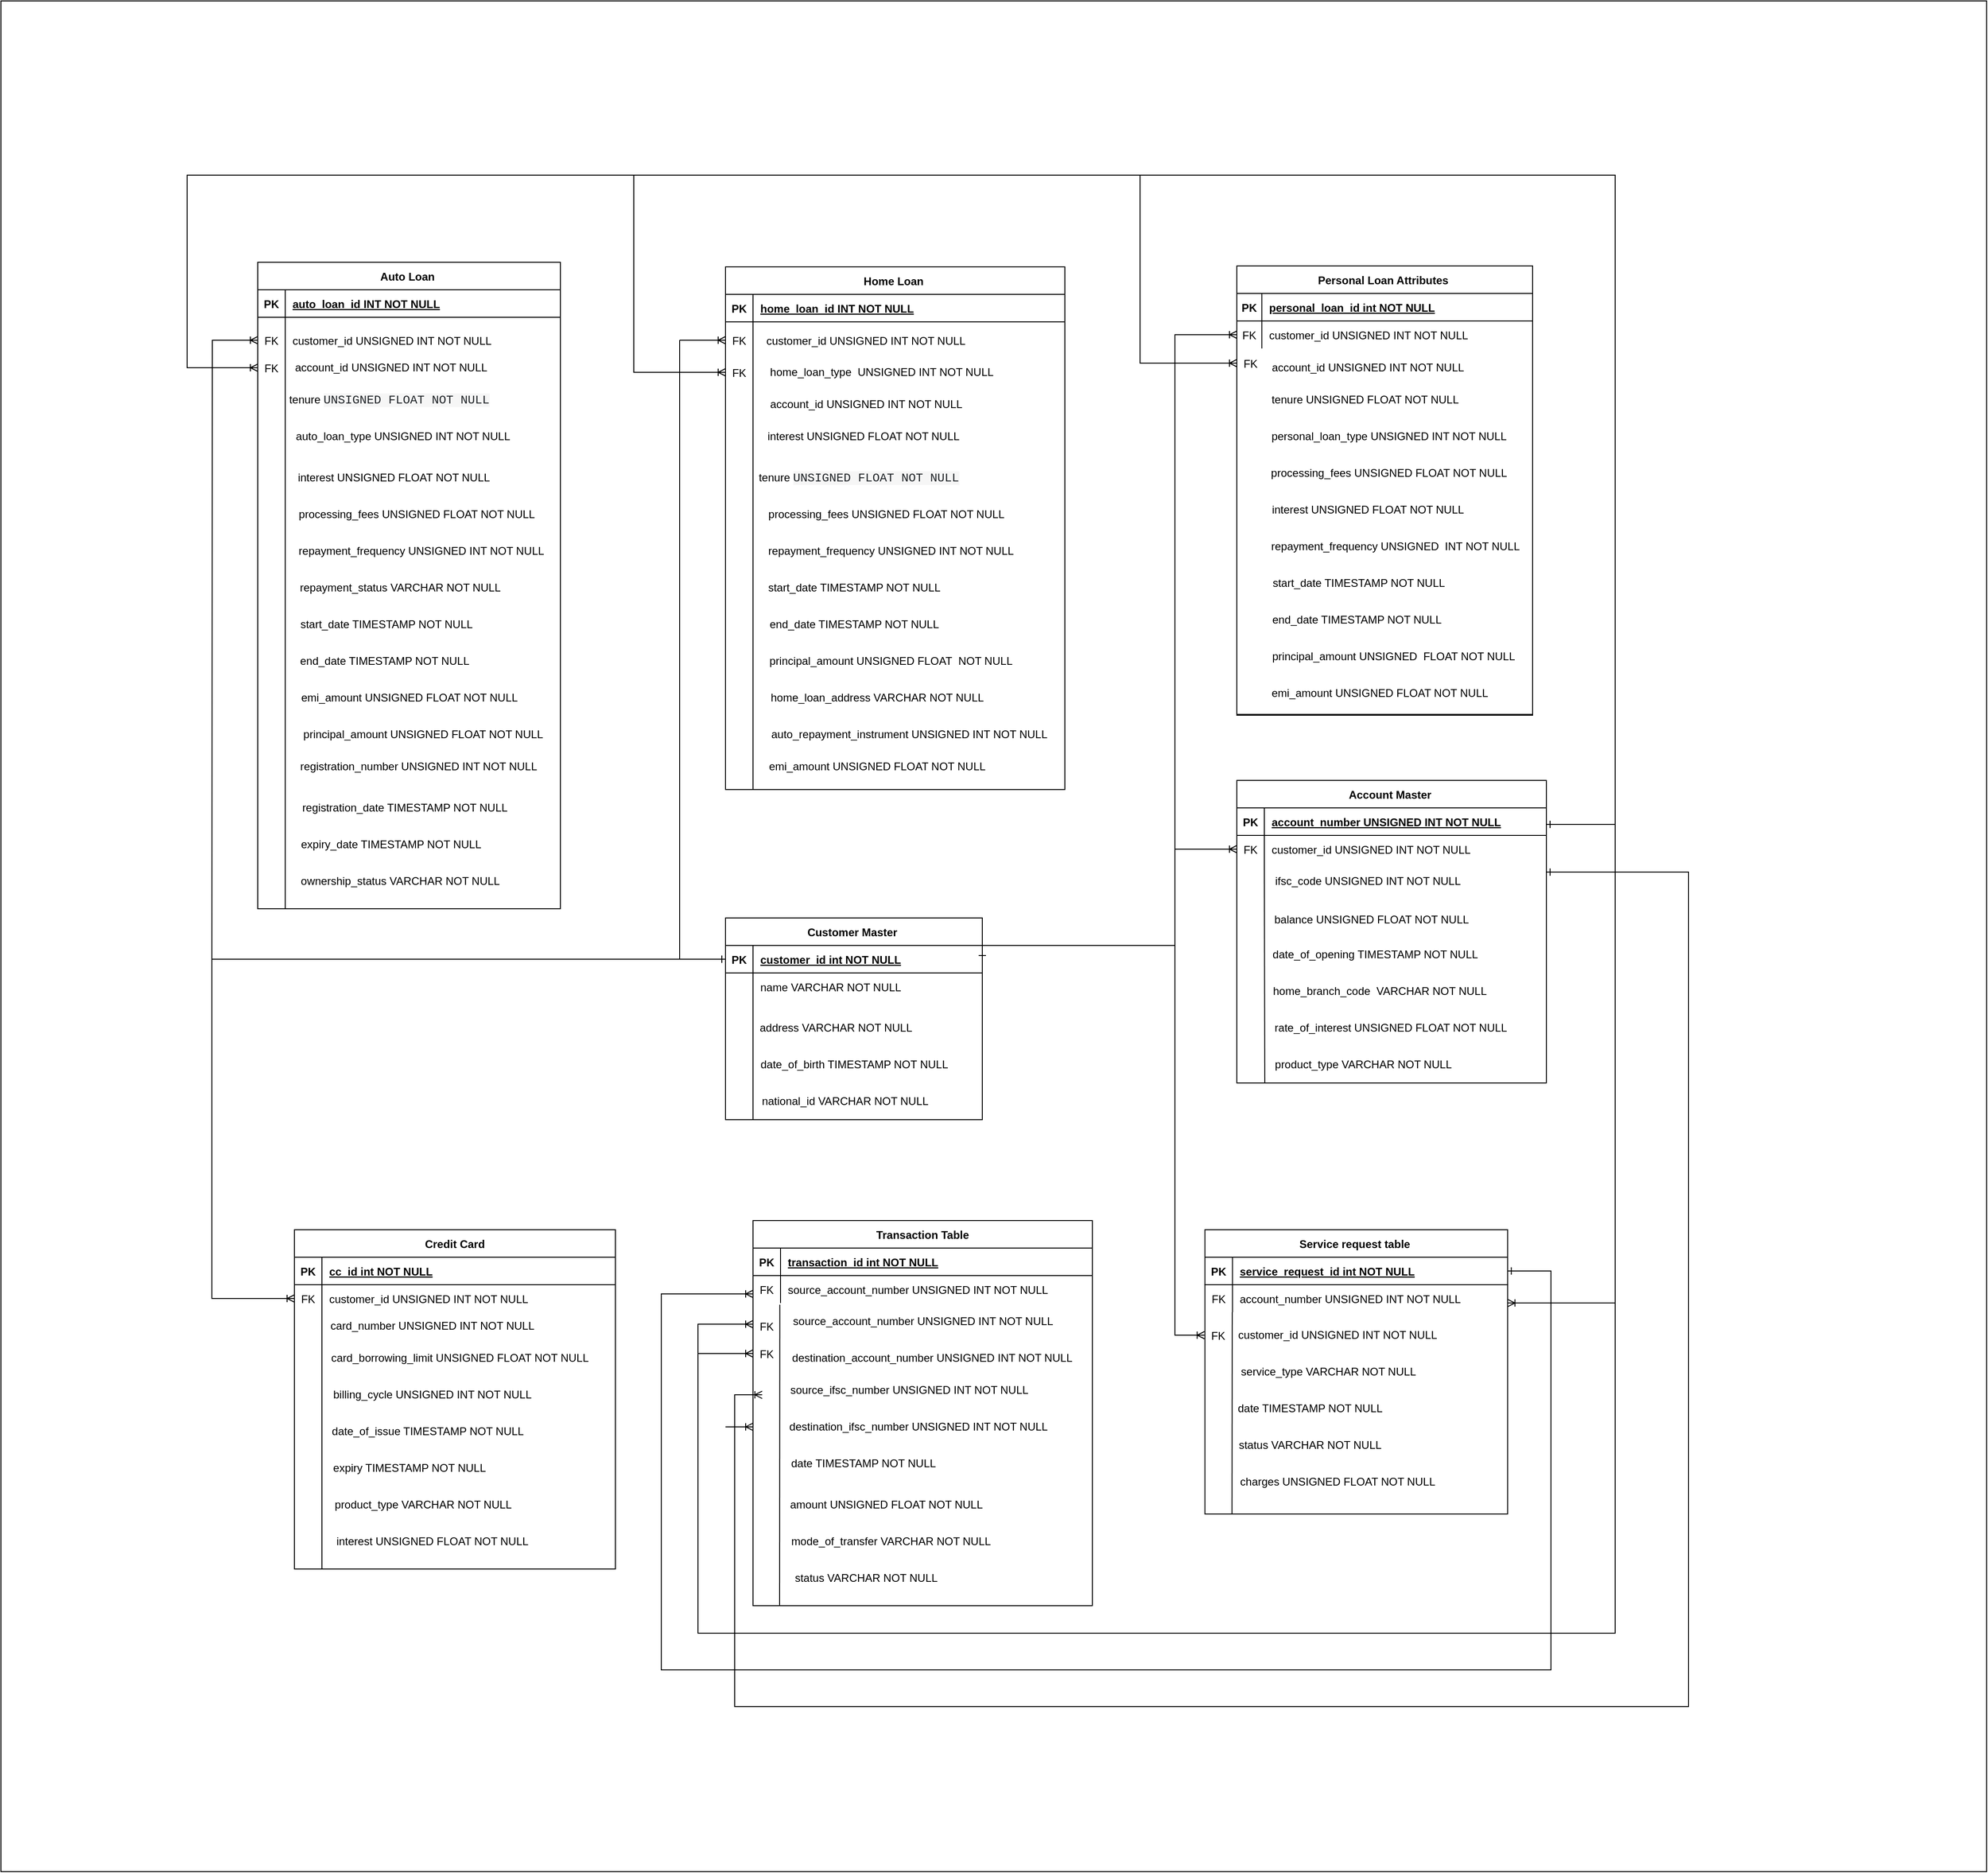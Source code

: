 <mxfile version="20.0.1" type="device" pages="2"><diagram id="R2lEEEUBdFMjLlhIrx00" name="Page-1"><mxGraphModel dx="3457" dy="2553" grid="1" gridSize="5" guides="1" tooltips="1" connect="1" arrows="1" fold="1" page="1" pageScale="1" pageWidth="850" pageHeight="1100" math="0" shadow="0" extFonts="Permanent Marker^https://fonts.googleapis.com/css?family=Permanent+Marker"><root><mxCell id="0"/><mxCell id="1" parent="0"/><mxCell id="hAR_78xMUXEJW-ynJONH-49" value="" style="rounded=0;whiteSpace=wrap;html=1;" vertex="1" parent="1"><mxGeometry x="-830" y="-700" width="2165" height="2040" as="geometry"/></mxCell><mxCell id="hAR_78xMUXEJW-ynJONH-31" value="" style="rounded=0;whiteSpace=wrap;html=1;" vertex="1" parent="1"><mxGeometry x="-510" y="640" width="350" height="370" as="geometry"/></mxCell><mxCell id="hAR_78xMUXEJW-ynJONH-23" value="" style="rounded=0;whiteSpace=wrap;html=1;" vertex="1" parent="1"><mxGeometry x="517.5" y="-410" width="322.5" height="488" as="geometry"/></mxCell><mxCell id="hAR_78xMUXEJW-ynJONH-7" value="" style="rounded=0;whiteSpace=wrap;html=1;" vertex="1" parent="1"><mxGeometry x="-40" y="-410" width="370" height="570" as="geometry"/></mxCell><mxCell id="hAR_78xMUXEJW-ynJONH-5" value="" style="rounded=0;whiteSpace=wrap;html=1;" vertex="1" parent="1"><mxGeometry x="-550" y="-415" width="330" height="705" as="geometry"/></mxCell><mxCell id="C-vyLk0tnHw3VtMMgP7b-23" value="Customer Master " style="shape=table;startSize=30;container=1;collapsible=1;childLayout=tableLayout;fixedRows=1;rowLines=0;fontStyle=1;align=center;resizeLast=1;" parent="1" vertex="1"><mxGeometry x="-40" y="300" width="280" height="220" as="geometry"/></mxCell><mxCell id="C-vyLk0tnHw3VtMMgP7b-24" value="" style="shape=partialRectangle;collapsible=0;dropTarget=0;pointerEvents=0;fillColor=none;points=[[0,0.5],[1,0.5]];portConstraint=eastwest;top=0;left=0;right=0;bottom=1;" parent="C-vyLk0tnHw3VtMMgP7b-23" vertex="1"><mxGeometry y="30" width="280" height="30" as="geometry"/></mxCell><mxCell id="C-vyLk0tnHw3VtMMgP7b-25" value="PK" style="shape=partialRectangle;overflow=hidden;connectable=0;fillColor=none;top=0;left=0;bottom=0;right=0;fontStyle=1;" parent="C-vyLk0tnHw3VtMMgP7b-24" vertex="1"><mxGeometry width="30" height="30" as="geometry"><mxRectangle width="30" height="30" as="alternateBounds"/></mxGeometry></mxCell><mxCell id="C-vyLk0tnHw3VtMMgP7b-26" value="customer_id int NOT NULL " style="shape=partialRectangle;overflow=hidden;connectable=0;fillColor=none;top=0;left=0;bottom=0;right=0;align=left;spacingLeft=6;fontStyle=5;" parent="C-vyLk0tnHw3VtMMgP7b-24" vertex="1"><mxGeometry x="30" width="250" height="30" as="geometry"><mxRectangle width="250" height="30" as="alternateBounds"/></mxGeometry></mxCell><mxCell id="C-vyLk0tnHw3VtMMgP7b-27" value="" style="shape=partialRectangle;collapsible=0;dropTarget=0;pointerEvents=0;fillColor=none;points=[[0,0.5],[1,0.5]];portConstraint=eastwest;top=0;left=0;right=0;bottom=0;" parent="C-vyLk0tnHw3VtMMgP7b-23" vertex="1"><mxGeometry y="60" width="280" height="30" as="geometry"/></mxCell><mxCell id="C-vyLk0tnHw3VtMMgP7b-28" value="" style="shape=partialRectangle;overflow=hidden;connectable=0;fillColor=none;top=0;left=0;bottom=0;right=0;" parent="C-vyLk0tnHw3VtMMgP7b-27" vertex="1"><mxGeometry width="30" height="30" as="geometry"><mxRectangle width="30" height="30" as="alternateBounds"/></mxGeometry></mxCell><mxCell id="C-vyLk0tnHw3VtMMgP7b-29" value="name VARCHAR NOT NULL" style="shape=partialRectangle;overflow=hidden;connectable=0;fillColor=none;top=0;left=0;bottom=0;right=0;align=left;spacingLeft=6;" parent="C-vyLk0tnHw3VtMMgP7b-27" vertex="1"><mxGeometry x="30" width="250" height="30" as="geometry"><mxRectangle width="250" height="30" as="alternateBounds"/></mxGeometry></mxCell><mxCell id="492g8BKkPtvOJjONw7DT-3" value="address VARCHAR NOT NULL" style="text;html=1;align=center;verticalAlign=middle;resizable=0;points=[];autosize=1;strokeColor=none;fillColor=none;" parent="1" vertex="1"><mxGeometry x="-10" y="410" width="180" height="20" as="geometry"/></mxCell><mxCell id="492g8BKkPtvOJjONw7DT-4" value="date_of_birth TIMESTAMP NOT NULL" style="text;html=1;align=center;verticalAlign=middle;resizable=0;points=[];autosize=1;strokeColor=none;fillColor=none;" parent="1" vertex="1"><mxGeometry x="-10" y="450" width="220" height="20" as="geometry"/></mxCell><mxCell id="492g8BKkPtvOJjONw7DT-5" value="national_id VARCHAR NOT NULL" style="text;html=1;align=center;verticalAlign=middle;resizable=0;points=[];autosize=1;strokeColor=none;fillColor=none;" parent="1" vertex="1"><mxGeometry x="-10" y="490" width="200" height="20" as="geometry"/></mxCell><mxCell id="492g8BKkPtvOJjONw7DT-16" value="Personal Loan Attributes " style="shape=table;startSize=30;container=1;collapsible=1;childLayout=tableLayout;fixedRows=1;rowLines=0;fontStyle=1;align=center;resizeLast=1;" parent="1" vertex="1"><mxGeometry x="517.5" y="-411" width="322.5" height="490" as="geometry"/></mxCell><mxCell id="492g8BKkPtvOJjONw7DT-17" value="" style="shape=partialRectangle;collapsible=0;dropTarget=0;pointerEvents=0;fillColor=none;points=[[0,0.5],[1,0.5]];portConstraint=eastwest;top=0;left=0;right=0;bottom=1;" parent="492g8BKkPtvOJjONw7DT-16" vertex="1"><mxGeometry y="30" width="322.5" height="30" as="geometry"/></mxCell><mxCell id="492g8BKkPtvOJjONw7DT-18" value="PK" style="shape=partialRectangle;overflow=hidden;connectable=0;fillColor=none;top=0;left=0;bottom=0;right=0;fontStyle=1;" parent="492g8BKkPtvOJjONw7DT-17" vertex="1"><mxGeometry width="27.25" height="30" as="geometry"><mxRectangle width="27.25" height="30" as="alternateBounds"/></mxGeometry></mxCell><mxCell id="492g8BKkPtvOJjONw7DT-19" value="personal_loan_id int NOT NULL " style="shape=partialRectangle;overflow=hidden;connectable=0;fillColor=none;top=0;left=0;bottom=0;right=0;align=left;spacingLeft=6;fontStyle=5;" parent="492g8BKkPtvOJjONw7DT-17" vertex="1"><mxGeometry x="27.25" width="295.25" height="30" as="geometry"><mxRectangle width="295.25" height="30" as="alternateBounds"/></mxGeometry></mxCell><mxCell id="492g8BKkPtvOJjONw7DT-20" value="" style="shape=partialRectangle;collapsible=0;dropTarget=0;pointerEvents=0;fillColor=none;points=[[0,0.5],[1,0.5]];portConstraint=eastwest;top=0;left=0;right=0;bottom=0;" parent="492g8BKkPtvOJjONw7DT-16" vertex="1"><mxGeometry y="60" width="322.5" height="30" as="geometry"/></mxCell><mxCell id="492g8BKkPtvOJjONw7DT-21" value="FK" style="shape=partialRectangle;overflow=hidden;connectable=0;fillColor=none;top=0;left=0;bottom=0;right=0;" parent="492g8BKkPtvOJjONw7DT-20" vertex="1"><mxGeometry width="27.25" height="30" as="geometry"><mxRectangle width="27.25" height="30" as="alternateBounds"/></mxGeometry></mxCell><mxCell id="492g8BKkPtvOJjONw7DT-22" value="customer_id UNSIGNED INT NOT NULL" style="shape=partialRectangle;overflow=hidden;connectable=0;fillColor=none;top=0;left=0;bottom=0;right=0;align=left;spacingLeft=6;" parent="492g8BKkPtvOJjONw7DT-20" vertex="1"><mxGeometry x="27.25" width="295.25" height="30" as="geometry"><mxRectangle width="295.25" height="30" as="alternateBounds"/></mxGeometry></mxCell><mxCell id="492g8BKkPtvOJjONw7DT-23" value="account_id UNSIGNED INT NOT NULL" style="text;html=1;align=center;verticalAlign=middle;resizable=0;points=[];autosize=1;strokeColor=none;fillColor=none;" parent="1" vertex="1"><mxGeometry x="547.5" y="-310" width="225" height="20" as="geometry"/></mxCell><mxCell id="492g8BKkPtvOJjONw7DT-25" value="interest UNSIGNED FLOAT NOT NULL" style="text;html=1;align=center;verticalAlign=middle;resizable=0;points=[];autosize=1;strokeColor=none;fillColor=none;" parent="1" vertex="1"><mxGeometry x="550" y="-155" width="220" height="20" as="geometry"/></mxCell><mxCell id="492g8BKkPtvOJjONw7DT-26" value="FK" style="shape=partialRectangle;overflow=hidden;connectable=0;fillColor=none;top=0;left=0;bottom=0;right=0;" parent="1" vertex="1"><mxGeometry x="517.5" y="-320" width="30" height="30" as="geometry"><mxRectangle width="30" height="30" as="alternateBounds"/></mxGeometry></mxCell><mxCell id="492g8BKkPtvOJjONw7DT-28" value="personal_loan_type UNSIGNED INT NOT NULL" style="text;html=1;align=center;verticalAlign=middle;resizable=0;points=[];autosize=1;strokeColor=none;fillColor=none;" parent="1" vertex="1"><mxGeometry x="547.5" y="-235" width="270" height="20" as="geometry"/></mxCell><mxCell id="492g8BKkPtvOJjONw7DT-30" value="tenure UNSIGNED FLOAT NOT NULL" style="text;html=1;align=center;verticalAlign=middle;resizable=0;points=[];autosize=1;strokeColor=none;fillColor=none;" parent="1" vertex="1"><mxGeometry x="546.5" y="-275" width="220" height="20" as="geometry"/></mxCell><mxCell id="492g8BKkPtvOJjONw7DT-31" value="processing_fees UNSIGNED FLOAT NOT NULL" style="text;html=1;align=center;verticalAlign=middle;resizable=0;points=[];autosize=1;strokeColor=none;fillColor=none;" parent="1" vertex="1"><mxGeometry x="547.5" y="-195" width="270" height="20" as="geometry"/></mxCell><mxCell id="492g8BKkPtvOJjONw7DT-32" value="repayment_frequency UNSIGNED&amp;nbsp; INT NOT NULL" style="text;html=1;align=center;verticalAlign=middle;resizable=0;points=[];autosize=1;strokeColor=none;fillColor=none;" parent="1" vertex="1"><mxGeometry x="547.5" y="-115" width="285" height="20" as="geometry"/></mxCell><mxCell id="492g8BKkPtvOJjONw7DT-33" value="start_date TIMESTAMP NOT NULL" style="text;html=1;align=center;verticalAlign=middle;resizable=0;points=[];autosize=1;strokeColor=none;fillColor=none;" parent="1" vertex="1"><mxGeometry x="550" y="-75" width="200" height="20" as="geometry"/></mxCell><mxCell id="492g8BKkPtvOJjONw7DT-34" value="end_date TIMESTAMP NOT NULL" style="text;html=1;align=center;verticalAlign=middle;resizable=0;points=[];autosize=1;strokeColor=none;fillColor=none;" parent="1" vertex="1"><mxGeometry x="547.5" y="-35" width="200" height="20" as="geometry"/></mxCell><mxCell id="492g8BKkPtvOJjONw7DT-35" value="principal_amount UNSIGNED&amp;nbsp; FLOAT NOT NULL" style="text;html=1;align=center;verticalAlign=middle;resizable=0;points=[];autosize=1;strokeColor=none;fillColor=none;" parent="1" vertex="1"><mxGeometry x="547.5" y="5" width="280" height="20" as="geometry"/></mxCell><mxCell id="492g8BKkPtvOJjONw7DT-36" value="emi_amount UNSIGNED FLOAT NOT NULL" style="text;html=1;align=center;verticalAlign=middle;resizable=0;points=[];autosize=1;strokeColor=none;fillColor=none;" parent="1" vertex="1"><mxGeometry x="547.5" y="45" width="250" height="20" as="geometry"/></mxCell><mxCell id="492g8BKkPtvOJjONw7DT-37" value="Home Loan " style="shape=table;startSize=30;container=1;collapsible=1;childLayout=tableLayout;fixedRows=1;rowLines=0;fontStyle=1;align=center;resizeLast=1;" parent="1" vertex="1"><mxGeometry x="-40" y="-410" width="370" height="570" as="geometry"/></mxCell><mxCell id="492g8BKkPtvOJjONw7DT-38" value="" style="shape=partialRectangle;collapsible=0;dropTarget=0;pointerEvents=0;fillColor=none;points=[[0,0.5],[1,0.5]];portConstraint=eastwest;top=0;left=0;right=0;bottom=1;" parent="492g8BKkPtvOJjONw7DT-37" vertex="1"><mxGeometry y="30" width="370" height="30" as="geometry"/></mxCell><mxCell id="492g8BKkPtvOJjONw7DT-39" value="PK" style="shape=partialRectangle;overflow=hidden;connectable=0;fillColor=none;top=0;left=0;bottom=0;right=0;fontStyle=1;" parent="492g8BKkPtvOJjONw7DT-38" vertex="1"><mxGeometry width="30" height="30" as="geometry"><mxRectangle width="30" height="30" as="alternateBounds"/></mxGeometry></mxCell><mxCell id="492g8BKkPtvOJjONw7DT-40" value="home_loan_id INT NOT NULL" style="shape=partialRectangle;overflow=hidden;connectable=0;fillColor=none;top=0;left=0;bottom=0;right=0;align=left;spacingLeft=6;fontStyle=5;" parent="492g8BKkPtvOJjONw7DT-38" vertex="1"><mxGeometry x="30" width="340" height="30" as="geometry"><mxRectangle width="340" height="30" as="alternateBounds"/></mxGeometry></mxCell><mxCell id="492g8BKkPtvOJjONw7DT-41" value="" style="shape=partialRectangle;collapsible=0;dropTarget=0;pointerEvents=0;fillColor=none;points=[[0,0.5],[1,0.5]];portConstraint=eastwest;top=0;left=0;right=0;bottom=0;" parent="492g8BKkPtvOJjONw7DT-37" vertex="1"><mxGeometry y="60" width="370" height="40" as="geometry"/></mxCell><mxCell id="492g8BKkPtvOJjONw7DT-42" value="FK" style="shape=partialRectangle;overflow=hidden;connectable=0;fillColor=none;top=0;left=0;bottom=0;right=0;" parent="492g8BKkPtvOJjONw7DT-41" vertex="1"><mxGeometry width="30" height="40" as="geometry"><mxRectangle width="30" height="40" as="alternateBounds"/></mxGeometry></mxCell><mxCell id="492g8BKkPtvOJjONw7DT-43" value="  customer_id UNSIGNED INT NOT NULL" style="shape=partialRectangle;overflow=hidden;connectable=0;fillColor=none;top=0;left=0;bottom=0;right=0;align=left;spacingLeft=6;" parent="492g8BKkPtvOJjONw7DT-41" vertex="1"><mxGeometry x="30" width="340" height="40" as="geometry"><mxRectangle width="340" height="40" as="alternateBounds"/></mxGeometry></mxCell><mxCell id="492g8BKkPtvOJjONw7DT-44" value="account_id UNSIGNED INT NOT NULL" style="text;html=1;align=center;verticalAlign=middle;resizable=0;points=[];autosize=1;strokeColor=none;fillColor=none;" parent="1" vertex="1"><mxGeometry y="-270" width="225" height="20" as="geometry"/></mxCell><mxCell id="492g8BKkPtvOJjONw7DT-45" value="interest UNSIGNED FLOAT NOT NULL" style="text;html=1;align=center;verticalAlign=middle;resizable=0;points=[];autosize=1;strokeColor=none;fillColor=none;" parent="1" vertex="1"><mxGeometry y="-235" width="220" height="20" as="geometry"/></mxCell><mxCell id="492g8BKkPtvOJjONw7DT-46" value="FK" style="shape=partialRectangle;overflow=hidden;connectable=0;fillColor=none;top=0;left=0;bottom=0;right=0;" parent="1" vertex="1"><mxGeometry x="-40" y="-310" width="30" height="30" as="geometry"><mxRectangle width="30" height="30" as="alternateBounds"/></mxGeometry></mxCell><mxCell id="492g8BKkPtvOJjONw7DT-47" value="home_loan_type&amp;nbsp; UNSIGNED INT NOT NULL" style="text;html=1;align=center;verticalAlign=middle;resizable=0;points=[];autosize=1;strokeColor=none;fillColor=none;" parent="1" vertex="1"><mxGeometry y="-305" width="260" height="20" as="geometry"/></mxCell><mxCell id="492g8BKkPtvOJjONw7DT-48" value="tenure&amp;nbsp;&lt;span style=&quot;background-color: rgb(246, 246, 246); color: rgb(33, 37, 41); font-family: SFMono-Regular, Menlo, Monaco, Consolas, &amp;quot;Liberation Mono&amp;quot;, &amp;quot;Courier New&amp;quot;, monospace; font-size: 13.125px; text-align: left;&quot;&gt;UNSIGNED FLOAT NOT NULL&lt;/span&gt;" style="text;html=1;align=center;verticalAlign=middle;resizable=0;points=[];autosize=1;strokeColor=none;fillColor=none;" parent="1" vertex="1"><mxGeometry x="-5" y="-190" width="220" height="20" as="geometry"/></mxCell><mxCell id="492g8BKkPtvOJjONw7DT-49" value="processing_fees UNSIGNED FLOAT NOT NULL" style="text;html=1;align=center;verticalAlign=middle;resizable=0;points=[];autosize=1;strokeColor=none;fillColor=none;" parent="1" vertex="1"><mxGeometry y="-150" width="270" height="20" as="geometry"/></mxCell><mxCell id="492g8BKkPtvOJjONw7DT-50" value="repayment_frequency UNSIGNED INT NOT NULL" style="text;html=1;align=center;verticalAlign=middle;resizable=0;points=[];autosize=1;strokeColor=none;fillColor=none;" parent="1" vertex="1"><mxGeometry y="-110" width="280" height="20" as="geometry"/></mxCell><mxCell id="492g8BKkPtvOJjONw7DT-59" value="start_date TIMESTAMP NOT NULL" style="text;html=1;align=center;verticalAlign=middle;resizable=0;points=[];autosize=1;strokeColor=none;fillColor=none;" parent="1" vertex="1"><mxGeometry y="-70" width="200" height="20" as="geometry"/></mxCell><mxCell id="492g8BKkPtvOJjONw7DT-60" value="end_date TIMESTAMP NOT NULL" style="text;html=1;align=center;verticalAlign=middle;resizable=0;points=[];autosize=1;strokeColor=none;fillColor=none;" parent="1" vertex="1"><mxGeometry y="-30" width="200" height="20" as="geometry"/></mxCell><mxCell id="492g8BKkPtvOJjONw7DT-61" value="principal_amount UNSIGNED FLOAT&amp;nbsp; NOT NULL" style="text;html=1;align=center;verticalAlign=middle;resizable=0;points=[];autosize=1;strokeColor=none;fillColor=none;" parent="1" vertex="1"><mxGeometry y="10" width="280" height="20" as="geometry"/></mxCell><mxCell id="492g8BKkPtvOJjONw7DT-62" value="home_loan_address VARCHAR NOT NULL" style="text;html=1;align=center;verticalAlign=middle;resizable=0;points=[];autosize=1;strokeColor=none;fillColor=none;" parent="1" vertex="1"><mxGeometry y="50" width="250" height="20" as="geometry"/></mxCell><mxCell id="492g8BKkPtvOJjONw7DT-65" value="auto_repayment_instrument UNSIGNED INT NOT NULL" style="text;html=1;align=center;verticalAlign=middle;resizable=0;points=[];autosize=1;strokeColor=none;fillColor=none;" parent="1" vertex="1"><mxGeometry y="90" width="320" height="20" as="geometry"/></mxCell><mxCell id="492g8BKkPtvOJjONw7DT-66" value="emi_amount UNSIGNED FLOAT NOT NULL" style="text;html=1;align=center;verticalAlign=middle;resizable=0;points=[];autosize=1;strokeColor=none;fillColor=none;" parent="1" vertex="1"><mxGeometry y="125" width="250" height="20" as="geometry"/></mxCell><mxCell id="492g8BKkPtvOJjONw7DT-73" value="Auto Loan " style="shape=table;startSize=30;container=1;collapsible=1;childLayout=tableLayout;fixedRows=1;rowLines=0;fontStyle=1;align=center;resizeLast=1;" parent="1" vertex="1"><mxGeometry x="-550" y="-415" width="330" height="705" as="geometry"/></mxCell><mxCell id="492g8BKkPtvOJjONw7DT-74" value="" style="shape=partialRectangle;collapsible=0;dropTarget=0;pointerEvents=0;fillColor=none;points=[[0,0.5],[1,0.5]];portConstraint=eastwest;top=0;left=0;right=0;bottom=1;" parent="492g8BKkPtvOJjONw7DT-73" vertex="1"><mxGeometry y="30" width="330" height="30" as="geometry"/></mxCell><mxCell id="492g8BKkPtvOJjONw7DT-75" value="PK" style="shape=partialRectangle;overflow=hidden;connectable=0;fillColor=none;top=0;left=0;bottom=0;right=0;fontStyle=1;" parent="492g8BKkPtvOJjONw7DT-74" vertex="1"><mxGeometry width="30" height="30" as="geometry"><mxRectangle width="30" height="30" as="alternateBounds"/></mxGeometry></mxCell><mxCell id="492g8BKkPtvOJjONw7DT-76" value="auto_loan_id INT NOT NULL" style="shape=partialRectangle;overflow=hidden;connectable=0;fillColor=none;top=0;left=0;bottom=0;right=0;align=left;spacingLeft=6;fontStyle=5;" parent="492g8BKkPtvOJjONw7DT-74" vertex="1"><mxGeometry x="30" width="300" height="30" as="geometry"><mxRectangle width="300" height="30" as="alternateBounds"/></mxGeometry></mxCell><mxCell id="492g8BKkPtvOJjONw7DT-77" value="" style="shape=partialRectangle;collapsible=0;dropTarget=0;pointerEvents=0;fillColor=none;points=[[0,0.5],[1,0.5]];portConstraint=eastwest;top=0;left=0;right=0;bottom=0;" parent="492g8BKkPtvOJjONw7DT-73" vertex="1"><mxGeometry y="60" width="330" height="50" as="geometry"/></mxCell><mxCell id="492g8BKkPtvOJjONw7DT-78" value="FK" style="shape=partialRectangle;overflow=hidden;connectable=0;fillColor=none;top=0;left=0;bottom=0;right=0;" parent="492g8BKkPtvOJjONw7DT-77" vertex="1"><mxGeometry width="30" height="50" as="geometry"><mxRectangle width="30" height="50" as="alternateBounds"/></mxGeometry></mxCell><mxCell id="492g8BKkPtvOJjONw7DT-79" value="customer_id UNSIGNED INT NOT NULL" style="shape=partialRectangle;overflow=hidden;connectable=0;fillColor=none;top=0;left=0;bottom=0;right=0;align=left;spacingLeft=6;" parent="492g8BKkPtvOJjONw7DT-77" vertex="1"><mxGeometry x="30" width="300" height="50" as="geometry"><mxRectangle width="300" height="50" as="alternateBounds"/></mxGeometry></mxCell><mxCell id="492g8BKkPtvOJjONw7DT-80" value="account_id UNSIGNED INT NOT NULL" style="text;html=1;align=center;verticalAlign=middle;resizable=0;points=[];autosize=1;strokeColor=none;fillColor=none;" parent="1" vertex="1"><mxGeometry x="-517.5" y="-310" width="225" height="20" as="geometry"/></mxCell><mxCell id="492g8BKkPtvOJjONw7DT-81" value="interest UNSIGNED FLOAT NOT NULL" style="text;html=1;align=center;verticalAlign=middle;resizable=0;points=[];autosize=1;strokeColor=none;fillColor=none;" parent="1" vertex="1"><mxGeometry x="-512.5" y="-190" width="220" height="20" as="geometry"/></mxCell><mxCell id="492g8BKkPtvOJjONw7DT-82" value="FK" style="shape=partialRectangle;overflow=hidden;connectable=0;fillColor=none;top=0;left=0;bottom=0;right=0;" parent="1" vertex="1"><mxGeometry x="-550" y="-315" width="30" height="30" as="geometry"><mxRectangle width="30" height="30" as="alternateBounds"/></mxGeometry></mxCell><mxCell id="492g8BKkPtvOJjONw7DT-83" value="auto_loan_type UNSIGNED INT NOT NULL" style="text;html=1;align=center;verticalAlign=middle;resizable=0;points=[];autosize=1;strokeColor=none;fillColor=none;" parent="1" vertex="1"><mxGeometry x="-517.5" y="-235" width="250" height="20" as="geometry"/></mxCell><mxCell id="492g8BKkPtvOJjONw7DT-84" value="tenure&amp;nbsp;&lt;span style=&quot;background-color: rgb(246, 246, 246); color: rgb(33, 37, 41); font-family: SFMono-Regular, Menlo, Monaco, Consolas, &amp;quot;Liberation Mono&amp;quot;, &amp;quot;Courier New&amp;quot;, monospace; font-size: 13.125px; text-align: left;&quot;&gt;UNSIGNED FLOAT NOT NULL&lt;/span&gt;" style="text;html=1;align=center;verticalAlign=middle;resizable=0;points=[];autosize=1;" parent="1" vertex="1"><mxGeometry x="-517.5" y="-275" width="220" height="20" as="geometry"/></mxCell><mxCell id="492g8BKkPtvOJjONw7DT-85" value="processing_fees UNSIGNED FLOAT NOT NULL" style="text;html=1;align=center;verticalAlign=middle;resizable=0;points=[];autosize=1;strokeColor=none;fillColor=none;" parent="1" vertex="1"><mxGeometry x="-512.5" y="-150" width="270" height="20" as="geometry"/></mxCell><mxCell id="492g8BKkPtvOJjONw7DT-86" value="repayment_frequency UNSIGNED INT NOT NULL" style="text;html=1;align=center;verticalAlign=middle;resizable=0;points=[];autosize=1;strokeColor=none;fillColor=none;" parent="1" vertex="1"><mxGeometry x="-512.5" y="-110" width="280" height="20" as="geometry"/></mxCell><mxCell id="492g8BKkPtvOJjONw7DT-91" value="emi_amount UNSIGNED FLOAT NOT NULL" style="text;html=1;align=center;verticalAlign=middle;resizable=0;points=[];autosize=1;strokeColor=none;fillColor=none;" parent="1" vertex="1"><mxGeometry x="-510" y="50" width="250" height="20" as="geometry"/></mxCell><mxCell id="492g8BKkPtvOJjONw7DT-96" value="start_date TIMESTAMP NOT NULL" style="text;html=1;align=center;verticalAlign=middle;resizable=0;points=[];autosize=1;strokeColor=none;fillColor=none;" parent="1" vertex="1"><mxGeometry x="-510" y="-30" width="200" height="20" as="geometry"/></mxCell><mxCell id="492g8BKkPtvOJjONw7DT-97" value="end_date TIMESTAMP NOT NULL" style="text;html=1;align=center;verticalAlign=middle;resizable=0;points=[];autosize=1;strokeColor=none;fillColor=none;" parent="1" vertex="1"><mxGeometry x="-512.5" y="10" width="200" height="20" as="geometry"/></mxCell><mxCell id="492g8BKkPtvOJjONw7DT-101" value="repayment_status VARCHAR NOT NULL" style="text;html=1;align=center;verticalAlign=middle;resizable=0;points=[];autosize=1;strokeColor=none;fillColor=none;" parent="1" vertex="1"><mxGeometry x="-510" y="-70" width="230" height="20" as="geometry"/></mxCell><mxCell id="492g8BKkPtvOJjONw7DT-102" value="principal_amount UNSIGNED FLOAT NOT NULL" style="text;html=1;align=center;verticalAlign=middle;resizable=0;points=[];autosize=1;strokeColor=none;fillColor=none;" parent="1" vertex="1"><mxGeometry x="-510" y="90" width="280" height="20" as="geometry"/></mxCell><mxCell id="492g8BKkPtvOJjONw7DT-103" value="registration_number UNSIGNED INT NOT NULL" style="text;html=1;align=center;verticalAlign=middle;resizable=0;points=[];autosize=1;strokeColor=none;fillColor=none;" parent="1" vertex="1"><mxGeometry x="-510" y="125" width="270" height="20" as="geometry"/></mxCell><mxCell id="492g8BKkPtvOJjONw7DT-104" value="registration_date TIMESTAMP NOT NULL" style="text;html=1;align=center;verticalAlign=middle;resizable=0;points=[];autosize=1;strokeColor=none;fillColor=none;" parent="1" vertex="1"><mxGeometry x="-510" y="170" width="240" height="20" as="geometry"/></mxCell><mxCell id="492g8BKkPtvOJjONw7DT-105" value="expiry_date TIMESTAMP NOT NULL" style="text;html=1;align=center;verticalAlign=middle;resizable=0;points=[];autosize=1;strokeColor=none;fillColor=none;" parent="1" vertex="1"><mxGeometry x="-510" y="210" width="210" height="20" as="geometry"/></mxCell><mxCell id="492g8BKkPtvOJjONw7DT-106" value="ownership_status VARCHAR NOT NULL" style="text;html=1;align=center;verticalAlign=middle;resizable=0;points=[];autosize=1;strokeColor=none;fillColor=none;" parent="1" vertex="1"><mxGeometry x="-510" y="250" width="230" height="20" as="geometry"/></mxCell><mxCell id="492g8BKkPtvOJjONw7DT-140" value="Credit Card" style="shape=table;startSize=30;container=1;collapsible=1;childLayout=tableLayout;fixedRows=1;rowLines=0;fontStyle=1;align=center;resizeLast=1;" parent="1" vertex="1"><mxGeometry x="-510" y="640" width="350" height="370" as="geometry"/></mxCell><mxCell id="492g8BKkPtvOJjONw7DT-141" value="" style="shape=partialRectangle;collapsible=0;dropTarget=0;pointerEvents=0;fillColor=none;points=[[0,0.5],[1,0.5]];portConstraint=eastwest;top=0;left=0;right=0;bottom=1;" parent="492g8BKkPtvOJjONw7DT-140" vertex="1"><mxGeometry y="30" width="350" height="30" as="geometry"/></mxCell><mxCell id="492g8BKkPtvOJjONw7DT-142" value="PK" style="shape=partialRectangle;overflow=hidden;connectable=0;fillColor=none;top=0;left=0;bottom=0;right=0;fontStyle=1;" parent="492g8BKkPtvOJjONw7DT-141" vertex="1"><mxGeometry width="30" height="30" as="geometry"><mxRectangle width="30" height="30" as="alternateBounds"/></mxGeometry></mxCell><mxCell id="492g8BKkPtvOJjONw7DT-143" value="cc_id int NOT NULL " style="shape=partialRectangle;overflow=hidden;connectable=0;fillColor=none;top=0;left=0;bottom=0;right=0;align=left;spacingLeft=6;fontStyle=5;" parent="492g8BKkPtvOJjONw7DT-141" vertex="1"><mxGeometry x="30" width="320" height="30" as="geometry"><mxRectangle width="320" height="30" as="alternateBounds"/></mxGeometry></mxCell><mxCell id="492g8BKkPtvOJjONw7DT-144" value="" style="shape=partialRectangle;collapsible=0;dropTarget=0;pointerEvents=0;fillColor=none;points=[[0,0.5],[1,0.5]];portConstraint=eastwest;top=0;left=0;right=0;bottom=0;" parent="492g8BKkPtvOJjONw7DT-140" vertex="1"><mxGeometry y="60" width="350" height="30" as="geometry"/></mxCell><mxCell id="492g8BKkPtvOJjONw7DT-145" value="FK" style="shape=partialRectangle;overflow=hidden;connectable=0;fillColor=none;top=0;left=0;bottom=0;right=0;" parent="492g8BKkPtvOJjONw7DT-144" vertex="1"><mxGeometry width="30" height="30" as="geometry"><mxRectangle width="30" height="30" as="alternateBounds"/></mxGeometry></mxCell><mxCell id="492g8BKkPtvOJjONw7DT-146" value="customer_id UNSIGNED INT NOT NULL" style="shape=partialRectangle;overflow=hidden;connectable=0;fillColor=none;top=0;left=0;bottom=0;right=0;align=left;spacingLeft=6;" parent="492g8BKkPtvOJjONw7DT-144" vertex="1"><mxGeometry x="30" width="320" height="30" as="geometry"><mxRectangle width="320" height="30" as="alternateBounds"/></mxGeometry></mxCell><mxCell id="492g8BKkPtvOJjONw7DT-147" value="card_number UNSIGNED INT NOT NULL" style="text;html=1;align=center;verticalAlign=middle;resizable=0;points=[];autosize=1;strokeColor=none;fillColor=none;" parent="1" vertex="1"><mxGeometry x="-480" y="735" width="240" height="20" as="geometry"/></mxCell><mxCell id="492g8BKkPtvOJjONw7DT-148" value="card_borrowing_limit UNSIGNED FLOAT NOT NULL" style="text;html=1;align=center;verticalAlign=middle;resizable=0;points=[];autosize=1;strokeColor=none;fillColor=none;" parent="1" vertex="1"><mxGeometry x="-480" y="770" width="300" height="20" as="geometry"/></mxCell><mxCell id="492g8BKkPtvOJjONw7DT-149" value="billing_cycle UNSIGNED INT NOT NULL" style="text;html=1;align=center;verticalAlign=middle;resizable=0;points=[];autosize=1;strokeColor=none;fillColor=none;" parent="1" vertex="1"><mxGeometry x="-475" y="810" width="230" height="20" as="geometry"/></mxCell><mxCell id="492g8BKkPtvOJjONw7DT-150" value="date_of_issue TIMESTAMP NOT NULL" style="text;html=1;align=center;verticalAlign=middle;resizable=0;points=[];autosize=1;strokeColor=none;fillColor=none;" parent="1" vertex="1"><mxGeometry x="-475" y="850" width="220" height="20" as="geometry"/></mxCell><mxCell id="492g8BKkPtvOJjONw7DT-151" value="expiry TIMESTAMP NOT NULL" style="text;html=1;align=center;verticalAlign=middle;resizable=0;points=[];autosize=1;strokeColor=none;fillColor=none;" parent="1" vertex="1"><mxGeometry x="-475" y="890" width="180" height="20" as="geometry"/></mxCell><mxCell id="492g8BKkPtvOJjONw7DT-153" value="product_type VARCHAR NOT NULL" style="text;html=1;align=center;verticalAlign=middle;resizable=0;points=[];autosize=1;strokeColor=none;fillColor=none;" parent="1" vertex="1"><mxGeometry x="-475" y="930" width="210" height="20" as="geometry"/></mxCell><mxCell id="492g8BKkPtvOJjONw7DT-154" value="interest UNSIGNED FLOAT NOT NULL" style="text;html=1;align=center;verticalAlign=middle;resizable=0;points=[];autosize=1;strokeColor=none;fillColor=none;" parent="1" vertex="1"><mxGeometry x="-470" y="970" width="220" height="20" as="geometry"/></mxCell><mxCell id="492g8BKkPtvOJjONw7DT-155" value="Transaction Table" style="shape=table;startSize=30;container=1;collapsible=1;childLayout=tableLayout;fixedRows=1;rowLines=0;fontStyle=1;align=center;resizeLast=1;" parent="1" vertex="1"><mxGeometry x="-10" y="630" width="370" height="420" as="geometry"/></mxCell><mxCell id="492g8BKkPtvOJjONw7DT-156" value="" style="shape=partialRectangle;collapsible=0;dropTarget=0;pointerEvents=0;fillColor=none;points=[[0,0.5],[1,0.5]];portConstraint=eastwest;top=0;left=0;right=0;bottom=1;" parent="492g8BKkPtvOJjONw7DT-155" vertex="1"><mxGeometry y="30" width="370" height="30" as="geometry"/></mxCell><mxCell id="492g8BKkPtvOJjONw7DT-157" value="PK" style="shape=partialRectangle;overflow=hidden;connectable=0;fillColor=none;top=0;left=0;bottom=0;right=0;fontStyle=1;" parent="492g8BKkPtvOJjONw7DT-156" vertex="1"><mxGeometry width="30" height="30" as="geometry"><mxRectangle width="30" height="30" as="alternateBounds"/></mxGeometry></mxCell><mxCell id="492g8BKkPtvOJjONw7DT-158" value="transaction_id int NOT NULL " style="shape=partialRectangle;overflow=hidden;connectable=0;fillColor=none;top=0;left=0;bottom=0;right=0;align=left;spacingLeft=6;fontStyle=5;" parent="492g8BKkPtvOJjONw7DT-156" vertex="1"><mxGeometry x="30" width="340" height="30" as="geometry"><mxRectangle width="340" height="30" as="alternateBounds"/></mxGeometry></mxCell><mxCell id="492g8BKkPtvOJjONw7DT-159" value="" style="shape=partialRectangle;collapsible=0;dropTarget=0;pointerEvents=0;fillColor=none;points=[[0,0.5],[1,0.5]];portConstraint=eastwest;top=0;left=0;right=0;bottom=0;" parent="492g8BKkPtvOJjONw7DT-155" vertex="1"><mxGeometry y="60" width="370" height="30" as="geometry"/></mxCell><mxCell id="492g8BKkPtvOJjONw7DT-160" value="FK" style="shape=partialRectangle;overflow=hidden;connectable=0;fillColor=none;top=0;left=0;bottom=0;right=0;" parent="492g8BKkPtvOJjONw7DT-159" vertex="1"><mxGeometry width="30" height="30" as="geometry"><mxRectangle width="30" height="30" as="alternateBounds"/></mxGeometry></mxCell><mxCell id="492g8BKkPtvOJjONw7DT-161" value="source_account_number UNSIGNED INT NOT NULL" style="shape=partialRectangle;overflow=hidden;connectable=0;fillColor=none;top=0;left=0;bottom=0;right=0;align=left;spacingLeft=6;" parent="492g8BKkPtvOJjONw7DT-159" vertex="1"><mxGeometry x="30" width="340" height="30" as="geometry"><mxRectangle width="340" height="30" as="alternateBounds"/></mxGeometry></mxCell><mxCell id="492g8BKkPtvOJjONw7DT-162" value="source_account_number UNSIGNED INT NOT NULL" style="text;html=1;align=center;verticalAlign=middle;resizable=0;points=[];autosize=1;strokeColor=none;fillColor=none;" parent="1" vertex="1"><mxGeometry x="25" y="730" width="300" height="20" as="geometry"/></mxCell><mxCell id="492g8BKkPtvOJjONw7DT-163" value="date TIMESTAMP NOT NULL" style="text;html=1;align=center;verticalAlign=middle;resizable=0;points=[];autosize=1;strokeColor=none;fillColor=none;" parent="1" vertex="1"><mxGeometry x="25" y="885" width="170" height="20" as="geometry"/></mxCell><mxCell id="492g8BKkPtvOJjONw7DT-164" value="amount UNSIGNED FLOAT NOT NULL" style="text;html=1;align=center;verticalAlign=middle;resizable=0;points=[];autosize=1;strokeColor=none;fillColor=none;" parent="1" vertex="1"><mxGeometry x="20" y="930" width="230" height="20" as="geometry"/></mxCell><mxCell id="492g8BKkPtvOJjONw7DT-165" value="mode_of_transfer VARCHAR NOT NULL" style="text;html=1;align=center;verticalAlign=middle;resizable=0;points=[];autosize=1;strokeColor=none;fillColor=none;" parent="1" vertex="1"><mxGeometry x="25" y="970" width="230" height="20" as="geometry"/></mxCell><mxCell id="492g8BKkPtvOJjONw7DT-166" value="status VARCHAR NOT NULL" style="text;html=1;align=center;verticalAlign=middle;resizable=0;points=[];autosize=1;strokeColor=none;fillColor=none;" parent="1" vertex="1"><mxGeometry x="27.5" y="1010" width="170" height="20" as="geometry"/></mxCell><mxCell id="492g8BKkPtvOJjONw7DT-171" value="FK" style="shape=partialRectangle;overflow=hidden;connectable=0;fillColor=none;top=0;left=0;bottom=0;right=0;" parent="1" vertex="1"><mxGeometry x="-10" y="730" width="30" height="30" as="geometry"><mxRectangle width="30" height="30" as="alternateBounds"/></mxGeometry></mxCell><mxCell id="492g8BKkPtvOJjONw7DT-172" value="Service request table " style="shape=table;startSize=30;container=1;collapsible=1;childLayout=tableLayout;fixedRows=1;rowLines=0;fontStyle=1;align=center;resizeLast=1;" parent="1" vertex="1"><mxGeometry x="482.75" y="640" width="330" height="310" as="geometry"/></mxCell><mxCell id="492g8BKkPtvOJjONw7DT-173" value="" style="shape=partialRectangle;collapsible=0;dropTarget=0;pointerEvents=0;fillColor=none;points=[[0,0.5],[1,0.5]];portConstraint=eastwest;top=0;left=0;right=0;bottom=1;" parent="492g8BKkPtvOJjONw7DT-172" vertex="1"><mxGeometry y="30" width="330" height="30" as="geometry"/></mxCell><mxCell id="492g8BKkPtvOJjONw7DT-174" value="PK" style="shape=partialRectangle;overflow=hidden;connectable=0;fillColor=none;top=0;left=0;bottom=0;right=0;fontStyle=1;" parent="492g8BKkPtvOJjONw7DT-173" vertex="1"><mxGeometry width="30" height="30" as="geometry"><mxRectangle width="30" height="30" as="alternateBounds"/></mxGeometry></mxCell><mxCell id="492g8BKkPtvOJjONw7DT-175" value="service_request_id int NOT NULL " style="shape=partialRectangle;overflow=hidden;connectable=0;fillColor=none;top=0;left=0;bottom=0;right=0;align=left;spacingLeft=6;fontStyle=5;" parent="492g8BKkPtvOJjONw7DT-173" vertex="1"><mxGeometry x="30" width="300" height="30" as="geometry"><mxRectangle width="300" height="30" as="alternateBounds"/></mxGeometry></mxCell><mxCell id="492g8BKkPtvOJjONw7DT-176" value="" style="shape=partialRectangle;collapsible=0;dropTarget=0;pointerEvents=0;fillColor=none;points=[[0,0.5],[1,0.5]];portConstraint=eastwest;top=0;left=0;right=0;bottom=0;" parent="492g8BKkPtvOJjONw7DT-172" vertex="1"><mxGeometry y="60" width="330" height="30" as="geometry"/></mxCell><mxCell id="492g8BKkPtvOJjONw7DT-177" value="FK" style="shape=partialRectangle;overflow=hidden;connectable=0;fillColor=none;top=0;left=0;bottom=0;right=0;" parent="492g8BKkPtvOJjONw7DT-176" vertex="1"><mxGeometry width="30" height="30" as="geometry"><mxRectangle width="30" height="30" as="alternateBounds"/></mxGeometry></mxCell><mxCell id="492g8BKkPtvOJjONw7DT-178" value="account_number UNSIGNED INT NOT NULL" style="shape=partialRectangle;overflow=hidden;connectable=0;fillColor=none;top=0;left=0;bottom=0;right=0;align=left;spacingLeft=6;" parent="492g8BKkPtvOJjONw7DT-176" vertex="1"><mxGeometry x="30" width="300" height="30" as="geometry"><mxRectangle width="300" height="30" as="alternateBounds"/></mxGeometry></mxCell><mxCell id="492g8BKkPtvOJjONw7DT-179" value="customer_id UNSIGNED INT NOT NULL" style="text;html=1;align=center;verticalAlign=middle;resizable=0;points=[];autosize=1;strokeColor=none;fillColor=none;" parent="1" vertex="1"><mxGeometry x="512.25" y="745" width="230" height="20" as="geometry"/></mxCell><mxCell id="492g8BKkPtvOJjONw7DT-180" value="service_type VARCHAR NOT NULL" style="text;html=1;align=center;verticalAlign=middle;resizable=0;points=[];autosize=1;strokeColor=none;fillColor=none;" parent="1" vertex="1"><mxGeometry x="512.25" y="785" width="210" height="20" as="geometry"/></mxCell><mxCell id="492g8BKkPtvOJjONw7DT-181" value="date TIMESTAMP NOT NULL" style="text;html=1;align=center;verticalAlign=middle;resizable=0;points=[];autosize=1;strokeColor=none;fillColor=none;" parent="1" vertex="1"><mxGeometry x="512.25" y="825" width="170" height="20" as="geometry"/></mxCell><mxCell id="492g8BKkPtvOJjONw7DT-182" value="status VARCHAR NOT NULL" style="text;html=1;align=center;verticalAlign=middle;resizable=0;points=[];autosize=1;strokeColor=none;fillColor=none;" parent="1" vertex="1"><mxGeometry x="512.25" y="865" width="170" height="20" as="geometry"/></mxCell><mxCell id="492g8BKkPtvOJjONw7DT-183" value="charges UNSIGNED FLOAT NOT NULL" style="text;html=1;align=center;verticalAlign=middle;resizable=0;points=[];autosize=1;strokeColor=none;fillColor=none;" parent="1" vertex="1"><mxGeometry x="512.25" y="905" width="230" height="20" as="geometry"/></mxCell><mxCell id="492g8BKkPtvOJjONw7DT-184" value="FK" style="shape=partialRectangle;overflow=hidden;connectable=0;fillColor=none;top=0;left=0;bottom=0;right=0;" parent="1" vertex="1"><mxGeometry x="482.25" y="740" width="30" height="30" as="geometry"><mxRectangle width="30" height="30" as="alternateBounds"/></mxGeometry></mxCell><mxCell id="492g8BKkPtvOJjONw7DT-197" value="Account Master " style="shape=table;startSize=30;container=1;collapsible=1;childLayout=tableLayout;fixedRows=1;rowLines=0;fontStyle=1;align=center;resizeLast=1;" parent="1" vertex="1"><mxGeometry x="517.5" y="150" width="337.5" height="330" as="geometry"/></mxCell><mxCell id="492g8BKkPtvOJjONw7DT-198" value="" style="shape=partialRectangle;collapsible=0;dropTarget=0;pointerEvents=0;fillColor=none;points=[[0,0.5],[1,0.5]];portConstraint=eastwest;top=0;left=0;right=0;bottom=1;" parent="492g8BKkPtvOJjONw7DT-197" vertex="1"><mxGeometry y="30" width="337.5" height="30" as="geometry"/></mxCell><mxCell id="492g8BKkPtvOJjONw7DT-199" value="PK" style="shape=partialRectangle;overflow=hidden;connectable=0;fillColor=none;top=0;left=0;bottom=0;right=0;fontStyle=1;" parent="492g8BKkPtvOJjONw7DT-198" vertex="1"><mxGeometry width="30" height="30" as="geometry"><mxRectangle width="30" height="30" as="alternateBounds"/></mxGeometry></mxCell><mxCell id="492g8BKkPtvOJjONw7DT-200" value="account_number UNSIGNED INT NOT NULL" style="shape=partialRectangle;overflow=hidden;connectable=0;fillColor=none;top=0;left=0;bottom=0;right=0;align=left;spacingLeft=6;fontStyle=5;" parent="492g8BKkPtvOJjONw7DT-198" vertex="1"><mxGeometry x="30" width="307.5" height="30" as="geometry"><mxRectangle width="307.5" height="30" as="alternateBounds"/></mxGeometry></mxCell><mxCell id="492g8BKkPtvOJjONw7DT-201" value="" style="shape=partialRectangle;collapsible=0;dropTarget=0;pointerEvents=0;fillColor=none;points=[[0,0.5],[1,0.5]];portConstraint=eastwest;top=0;left=0;right=0;bottom=0;" parent="492g8BKkPtvOJjONw7DT-197" vertex="1"><mxGeometry y="60" width="337.5" height="30" as="geometry"/></mxCell><mxCell id="492g8BKkPtvOJjONw7DT-202" value="FK" style="shape=partialRectangle;overflow=hidden;connectable=0;fillColor=none;top=0;left=0;bottom=0;right=0;" parent="492g8BKkPtvOJjONw7DT-201" vertex="1"><mxGeometry width="30" height="30" as="geometry"><mxRectangle width="30" height="30" as="alternateBounds"/></mxGeometry></mxCell><mxCell id="492g8BKkPtvOJjONw7DT-203" value="customer_id UNSIGNED INT NOT NULL" style="shape=partialRectangle;overflow=hidden;connectable=0;fillColor=none;top=0;left=0;bottom=0;right=0;align=left;spacingLeft=6;" parent="492g8BKkPtvOJjONw7DT-201" vertex="1"><mxGeometry x="30" width="307.5" height="30" as="geometry"><mxRectangle width="307.5" height="30" as="alternateBounds"/></mxGeometry></mxCell><mxCell id="492g8BKkPtvOJjONw7DT-204" value="balance UNSIGNED FLOAT NOT NULL" style="text;html=1;align=center;verticalAlign=middle;resizable=0;points=[];autosize=1;strokeColor=none;fillColor=none;" parent="1" vertex="1"><mxGeometry x="550" y="290" width="228" height="24" as="geometry"/></mxCell><mxCell id="492g8BKkPtvOJjONw7DT-205" value="date_of_opening TIMESTAMP NOT NULL" style="text;html=1;align=center;verticalAlign=middle;resizable=0;points=[];autosize=1;strokeColor=none;fillColor=none;" parent="1" vertex="1"><mxGeometry x="547.5" y="330" width="240" height="20" as="geometry"/></mxCell><mxCell id="492g8BKkPtvOJjONw7DT-206" value="home_branch_code&amp;nbsp; VARCHAR NOT NULL" style="text;html=1;align=center;verticalAlign=middle;resizable=0;points=[];autosize=1;strokeColor=none;fillColor=none;" parent="1" vertex="1"><mxGeometry x="547.5" y="370" width="250" height="20" as="geometry"/></mxCell><mxCell id="492g8BKkPtvOJjONw7DT-207" value="rate_of_interest UNSIGNED FLOAT NOT NULL" style="text;html=1;align=center;verticalAlign=middle;resizable=0;points=[];autosize=1;strokeColor=none;fillColor=none;" parent="1" vertex="1"><mxGeometry x="550" y="410" width="270" height="20" as="geometry"/></mxCell><mxCell id="492g8BKkPtvOJjONw7DT-208" value="product_type VARCHAR NOT NULL" style="text;html=1;align=center;verticalAlign=middle;resizable=0;points=[];autosize=1;strokeColor=none;fillColor=none;" parent="1" vertex="1"><mxGeometry x="550" y="450" width="210" height="20" as="geometry"/></mxCell><mxCell id="IdUc1uMQU95lAVmyBSE_-1" value="" style="edgeStyle=orthogonalEdgeStyle;fontSize=12;html=1;endArrow=ERone;rounded=0;entryX=0;entryY=0.5;entryDx=0;entryDy=0;startArrow=none;startFill=0;endFill=0;exitX=0;exitY=0.5;exitDx=0;exitDy=0;" parent="1" target="C-vyLk0tnHw3VtMMgP7b-24" edge="1"><mxGeometry width="100" height="100" relative="1" as="geometry"><mxPoint x="-90" y="-330" as="sourcePoint"/><mxPoint x="-60" y="235" as="targetPoint"/><Array as="points"><mxPoint x="-90" y="345"/></Array></mxGeometry></mxCell><mxCell id="IdUc1uMQU95lAVmyBSE_-19" value="" style="edgeStyle=orthogonalEdgeStyle;fontSize=12;html=1;endArrow=ERoneToMany;rounded=0;exitX=1;exitY=0.5;exitDx=0;exitDy=0;startArrow=ERone;startFill=0;" parent="1" source="C-vyLk0tnHw3VtMMgP7b-24" target="492g8BKkPtvOJjONw7DT-20" edge="1"><mxGeometry width="100" height="100" relative="1" as="geometry"><mxPoint x="-70" y="105" as="sourcePoint"/><mxPoint x="470" y="-295" as="targetPoint"/><Array as="points"><mxPoint x="240" y="330"/><mxPoint x="450" y="330"/><mxPoint x="450" y="-336"/></Array></mxGeometry></mxCell><mxCell id="IdUc1uMQU95lAVmyBSE_-23" value="" style="edgeStyle=orthogonalEdgeStyle;fontSize=12;html=1;endArrow=ERoneToMany;rounded=0;startArrow=ERone;startFill=0;exitX=1;exitY=0.5;exitDx=0;exitDy=0;" parent="1" source="492g8BKkPtvOJjONw7DT-173" edge="1" target="492g8BKkPtvOJjONw7DT-159"><mxGeometry width="100" height="100" relative="1" as="geometry"><mxPoint x="820" y="685" as="sourcePoint"/><mxPoint x="-30" y="645" as="targetPoint"/><Array as="points"><mxPoint x="860" y="685"/><mxPoint x="860" y="1120"/><mxPoint x="-110" y="1120"/><mxPoint x="-110" y="710"/></Array></mxGeometry></mxCell><mxCell id="IdUc1uMQU95lAVmyBSE_-24" value="" style="edgeStyle=orthogonalEdgeStyle;fontSize=12;html=1;endArrow=ERoneToMany;rounded=0;entryX=0;entryY=0.5;entryDx=0;entryDy=0;" parent="1" edge="1" target="492g8BKkPtvOJjONw7DT-144"><mxGeometry width="100" height="100" relative="1" as="geometry"><mxPoint x="-600" y="350" as="sourcePoint"/><mxPoint x="-530" y="720" as="targetPoint"/><Array as="points"><mxPoint x="-600" y="715"/></Array></mxGeometry></mxCell><mxCell id="IdUc1uMQU95lAVmyBSE_-26" value="" style="edgeStyle=orthogonalEdgeStyle;fontSize=12;html=1;endArrow=ERoneToMany;rounded=0;" parent="1" edge="1"><mxGeometry width="100" height="100" relative="1" as="geometry"><mxPoint x="412" y="-510" as="sourcePoint"/><mxPoint x="517.5" y="-305" as="targetPoint"/><Array as="points"><mxPoint x="412" y="-305"/></Array></mxGeometry></mxCell><mxCell id="IdUc1uMQU95lAVmyBSE_-27" value="" style="edgeStyle=orthogonalEdgeStyle;fontSize=12;html=1;endArrow=ERoneToMany;rounded=0;" parent="1" edge="1"><mxGeometry width="100" height="100" relative="1" as="geometry"><mxPoint x="-90" y="-510" as="sourcePoint"/><mxPoint x="-40" y="-295" as="targetPoint"/><Array as="points"><mxPoint x="-140" y="-510"/><mxPoint x="-140" y="-295"/></Array></mxGeometry></mxCell><mxCell id="IdUc1uMQU95lAVmyBSE_-29" value="" style="edgeStyle=orthogonalEdgeStyle;fontSize=12;html=1;endArrow=ERoneToMany;rounded=0;" parent="1" edge="1"><mxGeometry width="100" height="100" relative="1" as="geometry"><mxPoint x="930" y="170" as="sourcePoint"/><mxPoint x="-10" y="743" as="targetPoint"/><Array as="points"><mxPoint x="930" y="1080"/><mxPoint x="-70" y="1080"/><mxPoint x="-70" y="743"/></Array></mxGeometry></mxCell><mxCell id="IdUc1uMQU95lAVmyBSE_-31" value="" style="edgeStyle=orthogonalEdgeStyle;fontSize=12;html=1;endArrow=ERoneToMany;rounded=0;" parent="1" edge="1"><mxGeometry width="100" height="100" relative="1" as="geometry"><mxPoint x="930" y="700" as="sourcePoint"/><mxPoint x="812.75" y="719.91" as="targetPoint"/><Array as="points"><mxPoint x="930" y="720"/></Array></mxGeometry></mxCell><mxCell id="ouAPANatvrAKO8BSJSC8-5" value="" style="edgeStyle=orthogonalEdgeStyle;fontSize=12;html=1;endArrow=ERoneToMany;rounded=0;startArrow=ERone;startFill=0;" parent="1" edge="1" source="492g8BKkPtvOJjONw7DT-198"><mxGeometry width="100" height="100" relative="1" as="geometry"><mxPoint x="847.5" y="190" as="sourcePoint"/><mxPoint x="-550" y="-300" as="targetPoint"/><Array as="points"><mxPoint x="930" y="198"/><mxPoint x="930" y="-510"/><mxPoint x="-627" y="-510"/><mxPoint x="-627" y="-300"/></Array></mxGeometry></mxCell><mxCell id="ouAPANatvrAKO8BSJSC8-6" value="" style="edgeStyle=orthogonalEdgeStyle;fontSize=12;html=1;endArrow=ERoneToMany;rounded=0;entryX=0;entryY=0.5;entryDx=0;entryDy=0;" parent="1" edge="1" target="492g8BKkPtvOJjONw7DT-201"><mxGeometry width="100" height="100" relative="1" as="geometry"><mxPoint x="450" y="260" as="sourcePoint"/><mxPoint x="495" y="220" as="targetPoint"/><Array as="points"><mxPoint x="450" y="230"/><mxPoint x="450" y="225"/></Array></mxGeometry></mxCell><mxCell id="hAR_78xMUXEJW-ynJONH-4" value="" style="endArrow=none;html=1;rounded=0;" edge="1" parent="1"><mxGeometry width="50" height="50" relative="1" as="geometry"><mxPoint x="-10" y="160" as="sourcePoint"/><mxPoint x="-10" y="-320" as="targetPoint"/></mxGeometry></mxCell><mxCell id="hAR_78xMUXEJW-ynJONH-6" value="" style="endArrow=none;html=1;rounded=0;" edge="1" parent="1"><mxGeometry width="50" height="50" relative="1" as="geometry"><mxPoint x="-520" y="290" as="sourcePoint"/><mxPoint x="-520" y="-305" as="targetPoint"/></mxGeometry></mxCell><mxCell id="hAR_78xMUXEJW-ynJONH-13" value="" style="edgeStyle=orthogonalEdgeStyle;fontSize=12;html=1;endArrow=none;rounded=0;entryX=0;entryY=0.5;entryDx=0;entryDy=0;startArrow=ERoneToMany;startFill=0;endFill=0;exitX=0;exitY=0.5;exitDx=0;exitDy=0;" edge="1" parent="1" source="492g8BKkPtvOJjONw7DT-41"><mxGeometry width="100" height="100" relative="1" as="geometry"><mxPoint x="-40" y="-330" as="sourcePoint"/><mxPoint x="-90" y="-330" as="targetPoint"/><Array as="points"><mxPoint x="-90" y="-330"/></Array></mxGeometry></mxCell><mxCell id="hAR_78xMUXEJW-ynJONH-25" value="" style="fontSize=12;html=1;endArrow=none;rounded=0;edgeStyle=orthogonalEdgeStyle;" edge="1" parent="1"><mxGeometry width="100" height="100" relative="1" as="geometry"><mxPoint x="-90" y="345" as="sourcePoint"/><mxPoint x="-600" y="354" as="targetPoint"/><Array as="points"><mxPoint x="-600" y="345"/></Array></mxGeometry></mxCell><mxCell id="hAR_78xMUXEJW-ynJONH-26" value="" style="edgeStyle=orthogonalEdgeStyle;fontSize=12;html=1;endArrow=ERoneToMany;rounded=0;entryX=0;entryY=0.5;entryDx=0;entryDy=0;" edge="1" parent="1" target="492g8BKkPtvOJjONw7DT-77"><mxGeometry width="100" height="100" relative="1" as="geometry"><mxPoint x="-600" y="346" as="sourcePoint"/><mxPoint x="-606" y="18" as="targetPoint"/></mxGeometry></mxCell><mxCell id="hAR_78xMUXEJW-ynJONH-29" value="" style="endArrow=none;html=1;rounded=0;" edge="1" parent="1"><mxGeometry width="50" height="50" relative="1" as="geometry"><mxPoint x="548" y="480" as="sourcePoint"/><mxPoint x="547.5" y="240" as="targetPoint"/></mxGeometry></mxCell><mxCell id="hAR_78xMUXEJW-ynJONH-34" value="ifsc_code UNSIGNED INT NOT NULL" style="text;html=1;align=center;verticalAlign=middle;resizable=0;points=[];autosize=1;strokeColor=none;fillColor=none;" vertex="1" parent="1"><mxGeometry x="550" y="250" width="220" height="20" as="geometry"/></mxCell><mxCell id="hAR_78xMUXEJW-ynJONH-35" value="" style="endArrow=none;html=1;rounded=0;" edge="1" parent="1"><mxGeometry width="50" height="50" relative="1" as="geometry"><mxPoint x="512.25" y="950" as="sourcePoint"/><mxPoint x="512.5" y="730" as="targetPoint"/></mxGeometry></mxCell><mxCell id="hAR_78xMUXEJW-ynJONH-36" value="" style="edgeStyle=orthogonalEdgeStyle;fontSize=12;html=1;endArrow=ERoneToMany;rounded=0;" edge="1" parent="1"><mxGeometry width="100" height="100" relative="1" as="geometry"><mxPoint x="450" y="330" as="sourcePoint"/><mxPoint x="482.25" y="755" as="targetPoint"/><Array as="points"><mxPoint x="450" y="570"/><mxPoint x="450" y="755"/></Array></mxGeometry></mxCell><mxCell id="hAR_78xMUXEJW-ynJONH-37" value="destination_account_number UNSIGNED INT NOT NULL" style="text;html=1;align=center;verticalAlign=middle;resizable=0;points=[];autosize=1;strokeColor=none;fillColor=none;" vertex="1" parent="1"><mxGeometry x="25" y="770" width="320" height="20" as="geometry"/></mxCell><mxCell id="hAR_78xMUXEJW-ynJONH-38" value="source_ifsc_number UNSIGNED INT NOT NULL" style="text;html=1;align=center;verticalAlign=middle;resizable=0;points=[];autosize=1;strokeColor=none;fillColor=none;" vertex="1" parent="1"><mxGeometry x="20" y="805" width="280" height="20" as="geometry"/></mxCell><mxCell id="hAR_78xMUXEJW-ynJONH-39" value="destination_ifsc_number UNSIGNED INT NOT NULL" style="text;html=1;align=center;verticalAlign=middle;resizable=0;points=[];autosize=1;strokeColor=none;fillColor=none;" vertex="1" parent="1"><mxGeometry x="20" y="845" width="300" height="20" as="geometry"/></mxCell><mxCell id="hAR_78xMUXEJW-ynJONH-41" value="" style="edgeStyle=orthogonalEdgeStyle;fontSize=12;html=1;endArrow=ERoneToMany;rounded=0;" edge="1" parent="1"><mxGeometry width="100" height="100" relative="1" as="geometry"><mxPoint x="-70" y="775" as="sourcePoint"/><mxPoint x="-10" y="775" as="targetPoint"/><Array as="points"><mxPoint x="-50" y="775"/><mxPoint x="-50" y="775"/></Array></mxGeometry></mxCell><mxCell id="hAR_78xMUXEJW-ynJONH-42" value="FK" style="shape=partialRectangle;overflow=hidden;connectable=0;fillColor=none;top=0;left=0;bottom=0;right=0;" vertex="1" parent="1"><mxGeometry x="-10" y="760" width="30" height="30" as="geometry"><mxRectangle width="30" height="30" as="alternateBounds"/></mxGeometry></mxCell><mxCell id="hAR_78xMUXEJW-ynJONH-43" value="" style="edgeStyle=orthogonalEdgeStyle;fontSize=12;html=1;endArrow=ERoneToMany;rounded=0;startArrow=ERone;startFill=0;" edge="1" parent="1"><mxGeometry width="100" height="100" relative="1" as="geometry"><mxPoint x="855.05" y="250.02" as="sourcePoint"/><mxPoint x="-1.776e-15" y="820.02" as="targetPoint"/><Array as="points"><mxPoint x="1010" y="250"/><mxPoint x="1010" y="1160"/><mxPoint x="-30" y="1160"/><mxPoint x="-30" y="820"/></Array></mxGeometry></mxCell><mxCell id="hAR_78xMUXEJW-ynJONH-44" value="" style="edgeStyle=orthogonalEdgeStyle;fontSize=12;html=1;endArrow=ERoneToMany;rounded=0;" edge="1" parent="1"><mxGeometry width="100" height="100" relative="1" as="geometry"><mxPoint x="-40" y="855" as="sourcePoint"/><mxPoint x="-10" y="854.94" as="targetPoint"/><Array as="points"><mxPoint x="-25" y="855"/><mxPoint x="-25" y="855"/></Array></mxGeometry></mxCell><mxCell id="hAR_78xMUXEJW-ynJONH-45" value="" style="endArrow=none;html=1;rounded=0;exitX=0.079;exitY=1.057;exitDx=0;exitDy=0;exitPerimeter=0;" edge="1" parent="1" source="492g8BKkPtvOJjONw7DT-159"><mxGeometry width="50" height="50" relative="1" as="geometry"><mxPoint x="20" y="730" as="sourcePoint"/><mxPoint x="19" y="1050" as="targetPoint"/></mxGeometry></mxCell><mxCell id="hAR_78xMUXEJW-ynJONH-46" value="" style="endArrow=none;html=1;rounded=0;" edge="1" parent="1"><mxGeometry width="50" height="50" relative="1" as="geometry"><mxPoint x="-480" y="1010" as="sourcePoint"/><mxPoint x="-480" y="730" as="targetPoint"/></mxGeometry></mxCell><mxCell id="hAR_78xMUXEJW-ynJONH-47" value="" style="endArrow=none;html=1;rounded=0;" edge="1" parent="1"><mxGeometry width="50" height="50" relative="1" as="geometry"><mxPoint x="-10" y="520" as="sourcePoint"/><mxPoint x="-10" y="390" as="targetPoint"/></mxGeometry></mxCell></root></mxGraphModel></diagram><diagram id="FeTBqOZpYFwGxPvuIQ6t" name="Page-2"><mxGraphModel dx="526" dy="401" grid="1" gridSize="10" guides="1" tooltips="1" connect="1" arrows="1" fold="1" page="1" pageScale="1" pageWidth="827" pageHeight="1169" math="0" shadow="0"><root><mxCell id="0"/><mxCell id="1" parent="0"/></root></mxGraphModel></diagram></mxfile>